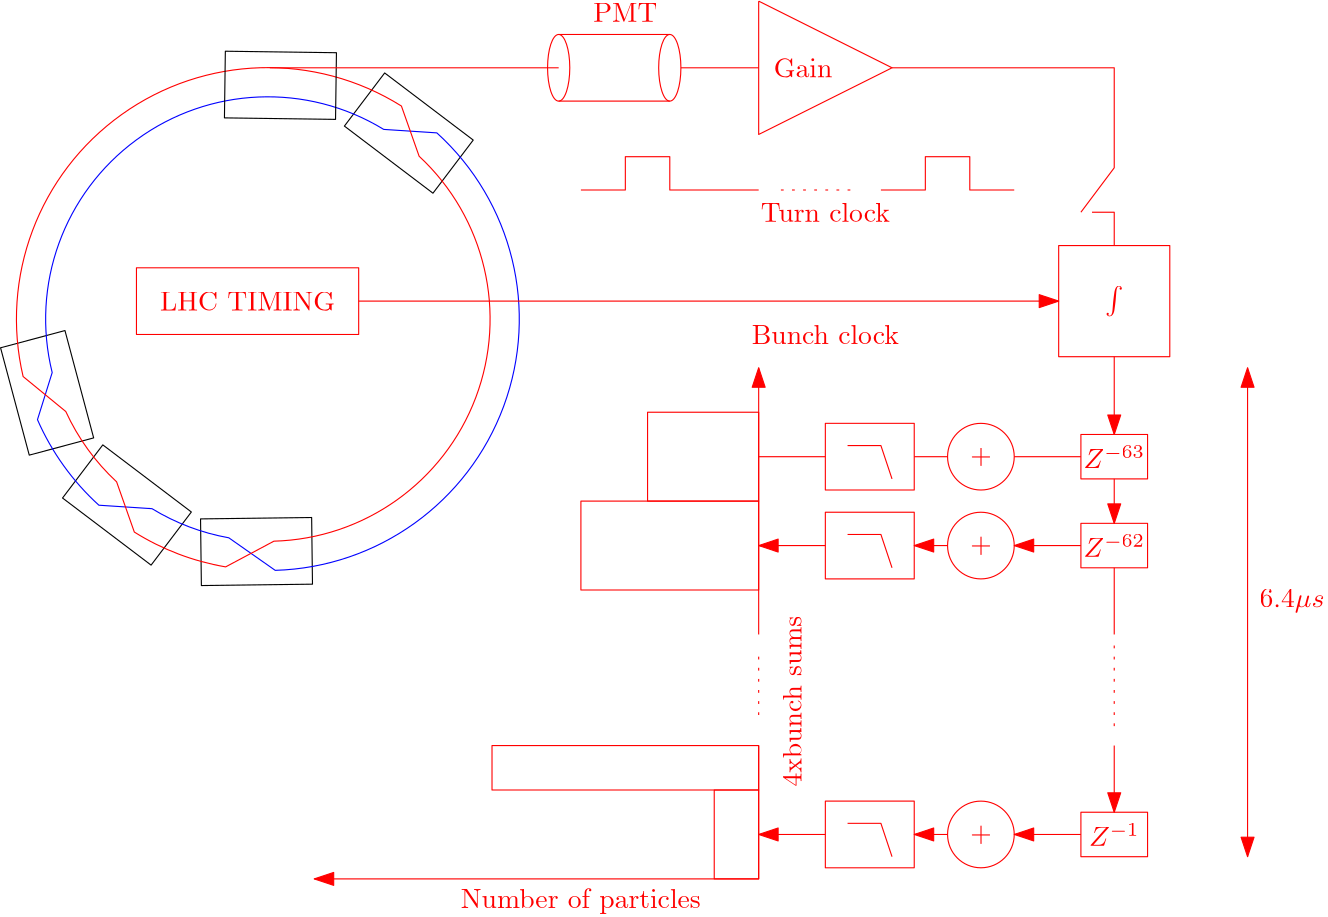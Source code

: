 <?xml version="1.0"?>
<!DOCTYPE ipe SYSTEM "ipe.dtd">
<ipe version="70218" creator="Ipe 7.2.28">
<info created="D:20240316174439" modified="D:20240316234819"/>
<ipestyle name="basic">
<symbol name="arrow/arc(spx)">
<path stroke="sym-stroke" fill="sym-stroke" pen="sym-pen">
0 0 m
-1 0.333 l
-1 -0.333 l
h
</path>
</symbol>
<symbol name="arrow/farc(spx)">
<path stroke="sym-stroke" fill="white" pen="sym-pen">
0 0 m
-1 0.333 l
-1 -0.333 l
h
</path>
</symbol>
<symbol name="arrow/ptarc(spx)">
<path stroke="sym-stroke" fill="sym-stroke" pen="sym-pen">
0 0 m
-1 0.333 l
-0.8 0 l
-1 -0.333 l
h
</path>
</symbol>
<symbol name="arrow/fptarc(spx)">
<path stroke="sym-stroke" fill="white" pen="sym-pen">
0 0 m
-1 0.333 l
-0.8 0 l
-1 -0.333 l
h
</path>
</symbol>
<symbol name="mark/circle(sx)" transformations="translations">
<path fill="sym-stroke">
0.6 0 0 0.6 0 0 e
0.4 0 0 0.4 0 0 e
</path>
</symbol>
<symbol name="mark/disk(sx)" transformations="translations">
<path fill="sym-stroke">
0.6 0 0 0.6 0 0 e
</path>
</symbol>
<symbol name="mark/fdisk(sfx)" transformations="translations">
<group>
<path fill="sym-fill">
0.5 0 0 0.5 0 0 e
</path>
<path fill="sym-stroke" fillrule="eofill">
0.6 0 0 0.6 0 0 e
0.4 0 0 0.4 0 0 e
</path>
</group>
</symbol>
<symbol name="mark/box(sx)" transformations="translations">
<path fill="sym-stroke" fillrule="eofill">
-0.6 -0.6 m
0.6 -0.6 l
0.6 0.6 l
-0.6 0.6 l
h
-0.4 -0.4 m
0.4 -0.4 l
0.4 0.4 l
-0.4 0.4 l
h
</path>
</symbol>
<symbol name="mark/square(sx)" transformations="translations">
<path fill="sym-stroke">
-0.6 -0.6 m
0.6 -0.6 l
0.6 0.6 l
-0.6 0.6 l
h
</path>
</symbol>
<symbol name="mark/fsquare(sfx)" transformations="translations">
<group>
<path fill="sym-fill">
-0.5 -0.5 m
0.5 -0.5 l
0.5 0.5 l
-0.5 0.5 l
h
</path>
<path fill="sym-stroke" fillrule="eofill">
-0.6 -0.6 m
0.6 -0.6 l
0.6 0.6 l
-0.6 0.6 l
h
-0.4 -0.4 m
0.4 -0.4 l
0.4 0.4 l
-0.4 0.4 l
h
</path>
</group>
</symbol>
<symbol name="mark/cross(sx)" transformations="translations">
<group>
<path fill="sym-stroke">
-0.43 -0.57 m
0.57 0.43 l
0.43 0.57 l
-0.57 -0.43 l
h
</path>
<path fill="sym-stroke">
-0.43 0.57 m
0.57 -0.43 l
0.43 -0.57 l
-0.57 0.43 l
h
</path>
</group>
</symbol>
<symbol name="arrow/fnormal(spx)">
<path stroke="sym-stroke" fill="white" pen="sym-pen">
0 0 m
-1 0.333 l
-1 -0.333 l
h
</path>
</symbol>
<symbol name="arrow/pointed(spx)">
<path stroke="sym-stroke" fill="sym-stroke" pen="sym-pen">
0 0 m
-1 0.333 l
-0.8 0 l
-1 -0.333 l
h
</path>
</symbol>
<symbol name="arrow/fpointed(spx)">
<path stroke="sym-stroke" fill="white" pen="sym-pen">
0 0 m
-1 0.333 l
-0.8 0 l
-1 -0.333 l
h
</path>
</symbol>
<symbol name="arrow/linear(spx)">
<path stroke="sym-stroke" pen="sym-pen">
-1 0.333 m
0 0 l
-1 -0.333 l
</path>
</symbol>
<symbol name="arrow/fdouble(spx)">
<path stroke="sym-stroke" fill="white" pen="sym-pen">
0 0 m
-1 0.333 l
-1 -0.333 l
h
-1 0 m
-2 0.333 l
-2 -0.333 l
h
</path>
</symbol>
<symbol name="arrow/double(spx)">
<path stroke="sym-stroke" fill="sym-stroke" pen="sym-pen">
0 0 m
-1 0.333 l
-1 -0.333 l
h
-1 0 m
-2 0.333 l
-2 -0.333 l
h
</path>
</symbol>
<symbol name="arrow/mid-normal(spx)">
<path stroke="sym-stroke" fill="sym-stroke" pen="sym-pen">
0.5 0 m
-0.5 0.333 l
-0.5 -0.333 l
h
</path>
</symbol>
<symbol name="arrow/mid-fnormal(spx)">
<path stroke="sym-stroke" fill="white" pen="sym-pen">
0.5 0 m
-0.5 0.333 l
-0.5 -0.333 l
h
</path>
</symbol>
<symbol name="arrow/mid-pointed(spx)">
<path stroke="sym-stroke" fill="sym-stroke" pen="sym-pen">
0.5 0 m
-0.5 0.333 l
-0.3 0 l
-0.5 -0.333 l
h
</path>
</symbol>
<symbol name="arrow/mid-fpointed(spx)">
<path stroke="sym-stroke" fill="white" pen="sym-pen">
0.5 0 m
-0.5 0.333 l
-0.3 0 l
-0.5 -0.333 l
h
</path>
</symbol>
<symbol name="arrow/mid-double(spx)">
<path stroke="sym-stroke" fill="sym-stroke" pen="sym-pen">
1 0 m
0 0.333 l
0 -0.333 l
h
0 0 m
-1 0.333 l
-1 -0.333 l
h
</path>
</symbol>
<symbol name="arrow/mid-fdouble(spx)">
<path stroke="sym-stroke" fill="white" pen="sym-pen">
1 0 m
0 0.333 l
0 -0.333 l
h
0 0 m
-1 0.333 l
-1 -0.333 l
h
</path>
</symbol>
<anglesize name="22.5 deg" value="22.5"/>
<anglesize name="30 deg" value="30"/>
<anglesize name="45 deg" value="45"/>
<anglesize name="60 deg" value="60"/>
<anglesize name="90 deg" value="90"/>
<arrowsize name="large" value="10"/>
<arrowsize name="small" value="5"/>
<arrowsize name="tiny" value="3"/>
<color name="blue" value="0 0 1"/>
<color name="brown" value="0.647 0.165 0.165"/>
<color name="darkblue" value="0 0 0.545"/>
<color name="darkcyan" value="0 0.545 0.545"/>
<color name="darkgray" value="0.663"/>
<color name="darkgreen" value="0 0.392 0"/>
<color name="darkmagenta" value="0.545 0 0.545"/>
<color name="darkorange" value="1 0.549 0"/>
<color name="darkred" value="0.545 0 0"/>
<color name="gold" value="1 0.843 0"/>
<color name="gray" value="0.745"/>
<color name="green" value="0 1 0"/>
<color name="lightblue" value="0.678 0.847 0.902"/>
<color name="lightcyan" value="0.878 1 1"/>
<color name="lightgray" value="0.827"/>
<color name="lightgreen" value="0.565 0.933 0.565"/>
<color name="lightyellow" value="1 1 0.878"/>
<color name="navy" value="0 0 0.502"/>
<color name="orange" value="1 0.647 0"/>
<color name="pink" value="1 0.753 0.796"/>
<color name="purple" value="0.627 0.125 0.941"/>
<color name="red" value="1 0 0"/>
<color name="seagreen" value="0.18 0.545 0.341"/>
<color name="turquoise" value="0.251 0.878 0.816"/>
<color name="violet" value="0.933 0.51 0.933"/>
<color name="yellow" value="1 1 0"/>
<dashstyle name="dash dot dotted" value="[4 2 1 2 1 2] 0"/>
<dashstyle name="dash dotted" value="[4 2 1 2] 0"/>
<dashstyle name="dashed" value="[4] 0"/>
<dashstyle name="dotted" value="[1 3] 0"/>
<gridsize name="10 pts (~3.5 mm)" value="10"/>
<gridsize name="14 pts (~5 mm)" value="14"/>
<gridsize name="16 pts (~6 mm)" value="16"/>
<gridsize name="20 pts (~7 mm)" value="20"/>
<gridsize name="28 pts (~10 mm)" value="28"/>
<gridsize name="32 pts (~12 mm)" value="32"/>
<gridsize name="4 pts" value="4"/>
<gridsize name="56 pts (~20 mm)" value="56"/>
<gridsize name="8 pts (~3 mm)" value="8"/>
<opacity name="10%" value="0.1"/>
<opacity name="30%" value="0.3"/>
<opacity name="50%" value="0.5"/>
<opacity name="75%" value="0.75"/>
<pen name="fat" value="1.2"/>
<pen name="heavier" value="0.8"/>
<pen name="ultrafat" value="2"/>
<symbolsize name="large" value="5"/>
<symbolsize name="small" value="2"/>
<symbolsize name="tiny" value="1.1"/>
<textsize name="Huge" value="\Huge"/>
<textsize name="LARGE" value="\LARGE"/>
<textsize name="Large" value="\Large"/>
<textsize name="footnote" value="\footnotesize"/>
<textsize name="huge" value="\huge"/>
<textsize name="large" value="\large"/>
<textsize name="script" value="\scriptsize"/>
<textsize name="small" value="\small"/>
<textsize name="tiny" value="\tiny"/>
<textstyle name="center" begin="\begin{center}" end="\end{center}"/>
<textstyle name="item" begin="\begin{itemize}\item{}" end="\end{itemize}"/>
<textstyle name="itemize" begin="\begin{itemize}" end="\end{itemize}"/>
<tiling name="falling" angle="-60" step="4" width="1"/>
<tiling name="rising" angle="30" step="4" width="1"/>
</ipestyle>
<page>
<layer name="alpha"/>
<view layers="alpha" active="alpha"/>
<path layer="alpha" matrix="0.796981 -0.604004 0.604004 0.796981 -351.703 265.545" stroke="black">
96 736 m
96 712 l
136 712 l
136 736 l
h
</path>
<path matrix="0.796981 -0.604004 0.604004 0.796981 -453.175 131.652" stroke="black">
96 736 m
96 712 l
136 712 l
136 736 l
h
</path>
<path matrix="0.999922 0.0125276 -0.0125276 0.999922 16.2984 -103.546" stroke="black">
96 736 m
96 712 l
136 712 l
136 736 l
h
</path>
<path matrix="0.258269 -0.966073 0.966073 0.258269 -681.562 604.06" stroke="black">
96 736 m
96 712 l
136 712 l
136 736 l
h
</path>
<path matrix="0.796981 -0.604004 0.604004 0.796981 -399.923 221.786" stroke="blue">
136 624.401 m
120 613.845 l
90.5097 0 0 -90.5097 128 704 83.7736 625.031 a
77.7506 641.751 l
80 0 0 -80 128 704 120 783.599 a
136 794.155 l
90.5097 0 0 -90.5097 128 704 184.754 633.495 a
164.357 632.739 l
80 0 0 -80 128 704 136 624.401 a
h
</path>
<path matrix="0.796981 -0.604004 0.604004 0.796981 -399.923 221.786" stroke="red">
120 624.401 m
136 613.845 l
90.5097 0 0 90.5097 128 704 169.775 623.708 a
178.025 641.57 l
80 0 0 80 128 704 136 783.599 a
120 794.155 l
90.5097 0 0 90.5097 128 704 70.2819 634.282 a
90.1431 633.524 l
80 0 0 80 128 704 120 624.401 a
h
</path>
<path matrix="0.999908 -0.013539 0.013539 0.999908 6.04311 67.3337" stroke="black">
96 736 m
96 712 l
136 712 l
136 736 l
h
</path>
<path matrix="0.333333 0 0 1 141.333 12" stroke="red">
12 0 0 12 272 784 e
</path>
<path matrix="0.333333 0 0 1 181.333 12" stroke="red">
12 0 0 12 272 784 e
</path>
<path matrix="1 0 0 1 -40 12" stroke="red">
272 796 m
312 796 l
</path>
<path matrix="1 0 0 1 -40 12" stroke="red">
272 772 m
312 772 l
</path>
<path stroke="red">
128 796 m
232 796 l
</path>
<path matrix="1 0 0 1 0 4" stroke="red">
304 816 m
304 768 l
352 792 l
304 816 l
</path>
<path stroke="red">
276 796 m
304 796 l
</path>
<path matrix="1.25 0 0 0.5 -40 356" stroke="red">
96 736 m
96 688 l
160 688 l
160 736 l
h
</path>
<text matrix="1 0 0 1 8 -4" transformations="translations" pos="112 716" stroke="red" type="label" width="63.028" height="6.808" depth="0" halign="center" valign="center">LHC TIMING</text>
<path matrix="1 0 0 1 4 40" stroke="red">
236 712 m
252 712 l
252 724 l
268 724 l
268 712 l
300 712 l
</path>
<path stroke="red">
420 664 m
420 648 l
444 648 l
444 664 l
h
</path>
<text transformations="translations" pos="432 656" stroke="red" type="label" width="22.181" height="8.11" depth="0" halign="center" valign="center" style="math">Z^{-63}</text>
<path matrix="1 0 0 1 0 -32" stroke="red">
420 664 m
420 648 l
444 648 l
444 664 l
h
</path>
<text matrix="1 0 0 1 0 -32" transformations="translations" pos="432 656" stroke="red" type="label" width="22.181" height="8.11" depth="0" halign="center" valign="center" style="math">Z^{-62}</text>
<path matrix="1 0 0 1 0 -136" stroke="red">
420 664 m
420 648 l
444 648 l
444 664 l
h
</path>
<text matrix="1 0 0 1 0 -136" transformations="translations" pos="432 656" stroke="red" type="label" width="18.21" height="8.11" depth="0" halign="center" valign="center" style="math">Z^{-1}</text>
<path stroke="red">
432 616 m
432 592 l
</path>
<path stroke="red" rarrow="normal/normal">
432 528 m
432 552 l
</path>
<path stroke="red" dash="dotted">
432 588 m
432 556 l
</path>
<path matrix="1 0 0 1 -16 0" stroke="red">
12 0 0 12 400 656 e
</path>
<path matrix="1 0 0 1 -16 0" stroke="red">
12 0 0 12 400 624 e
</path>
<text transformations="translations" pos="384 656" stroke="red" type="label" width="7.749" height="5.812" depth="0.83" halign="center" valign="center" style="math">+</text>
<path stroke="red" rarrow="normal/normal">
396 624 m
420 624 l
</path>
<path stroke="red">
396 656 m
420 656 l
</path>
<path matrix="1 0 0 1 -8 0" stroke="red">
336 668 m
336 644 l
368 644 l
368 668 l
h
</path>
<path stroke="red">
336 660 m
348 660 l
352 648 l
</path>
<path matrix="1 0 0 1 -8 -32" stroke="red">
336 668 m
336 644 l
368 644 l
368 668 l
h
</path>
<path matrix="1 0 0 1 0 -32" stroke="red">
336 660 m
348 660 l
352 648 l
</path>
<path stroke="red" rarrow="normal/normal">
360 624 m
372 624 l
</path>
<path stroke="red">
360 656 m
372 656 l
</path>
<text matrix="1 0 0 1 0 -32" transformations="translations" pos="384 656" stroke="red" type="label" width="7.749" height="5.812" depth="0.83" halign="center" valign="center" style="math">+</text>
<path matrix="1 0 0 1 -16 -104" stroke="red">
12 0 0 12 400 624 e
</path>
<path matrix="1 0 0 1 0 -104" stroke="red" rarrow="normal/normal">
396 624 m
420 624 l
</path>
<path matrix="1 0 0 1 -8 -136" stroke="red">
336 668 m
336 644 l
368 644 l
368 668 l
h
</path>
<path matrix="1 0 0 1 0 -136" stroke="red">
336 660 m
348 660 l
352 648 l
</path>
<path matrix="1 0 0 1 0 -104" stroke="red" rarrow="normal/normal">
360 624 m
372 624 l
</path>
<text matrix="1 0 0 1 0 -136" transformations="translations" pos="384 656" stroke="red" type="label" width="7.749" height="5.812" depth="0.83" halign="center" valign="center" style="math">+</text>
<path stroke="red">
328 656 m
304 656 l
</path>
<path stroke="red" arrow="normal/normal">
328 624 m
304 624 l
</path>
<path stroke="red" arrow="normal/normal">
328 520 m
304 520 l
</path>
<path stroke="red">
304 640 m
304 672 l
264 672 l
264 640 l
h
</path>
<path stroke="red">
304 640 m
304 608 l
240 608 l
240 640 l
h
</path>
<path stroke="red">
304 504 m
304 536 l
288 536 l
288 504 l
h
</path>
<path stroke="red">
304 536 m
304 552 l
208 552 l
208 536 l
h
</path>
<path stroke="red" rarrow="normal/normal">
304 688 m
304 592 l
</path>
<path stroke="red" arrow="normal/normal">
304 552 m
304 504 l
144 504 l
</path>
<path stroke="red" dash="dotted">
304 584 m
304 560 l
</path>
<path matrix="1 0 0 1 44 -84" stroke="red">
368 816 m
368 776 l
408 776 l
408 816 l
h
</path>
<text matrix="1 0 0 1 40 -88" transformations="translations" pos="392 800" stroke="red" type="label" width="6.642" height="8.03" depth="3.04" halign="center" valign="center" style="math">\int</text>
<path matrix="1 0 0 1 0 8" stroke="red">
432 724 m
432 736 l
424 736 l
</path>
<path stroke="red" arrow="normal/normal">
160 712 m
412 712 l
</path>
<path stroke="red" rarrow="normal/normal">
432 664 m
432 692 l
</path>
<path matrix="1 0 0 1 4 16" stroke="red" dash="dotted">
308 736 m
336 736 l
</path>
<path matrix="1 0 0 1 4 16" stroke="red">
344 736 m
360 736 l
360 748 l
376 748 l
376 736 l
392 736 l
</path>
<path stroke="red">
352 796 m
432 796 l
432 760 l
420 744 l
</path>
<text matrix="1 0 0 1 48 12" transformations="translations" pos="192 484" stroke="red" type="label" width="86.454" height="6.926" depth="1.93" halign="center" valign="center">Number of particles</text>
<path stroke="red" arrow="normal/normal" rarrow="normal/normal">
480 688 m
480 512 l
</path>
<text matrix="1 0 0 1 -4 -4" transformations="translations" pos="500 608" stroke="red" type="label" width="23.403" height="6.428" depth="1.93" halign="center" valign="center" style="math">6.4\mu s</text>
<text matrix="1 0 0 1 64 4" transformations="translations" pos="264 740" stroke="red" type="label" width="46.52" height="6.918" depth="0" halign="center" valign="center">Turn clock</text>
<text matrix="1 0 0 1 60 -4" transformations="translations" pos="268 704" stroke="red" type="label" width="52.996" height="6.918" depth="0" halign="center" valign="center">Bunch clock</text>
<text matrix="1 0 0 1 8 0" transformations="translations" pos="312 796" stroke="red" type="label" width="21.101" height="6.808" depth="0" halign="center" valign="center">Gain</text>
<text matrix="1 0 0 1 16 -8" transformations="translations" pos="240 824" stroke="red" type="label" width="23.108" height="6.808" depth="0" halign="center" valign="center">PMT</text>
<path stroke="red" arrow="normal/normal">
432 648 m
432 632 l
</path>
<text matrix="0 1 -1 0 888 256" transformations="rigid" pos="312 572" stroke="red" type="label" width="61.547" height="6.918" depth="0" halign="center" valign="center">4xbunch sums</text>
</page>
</ipe>
